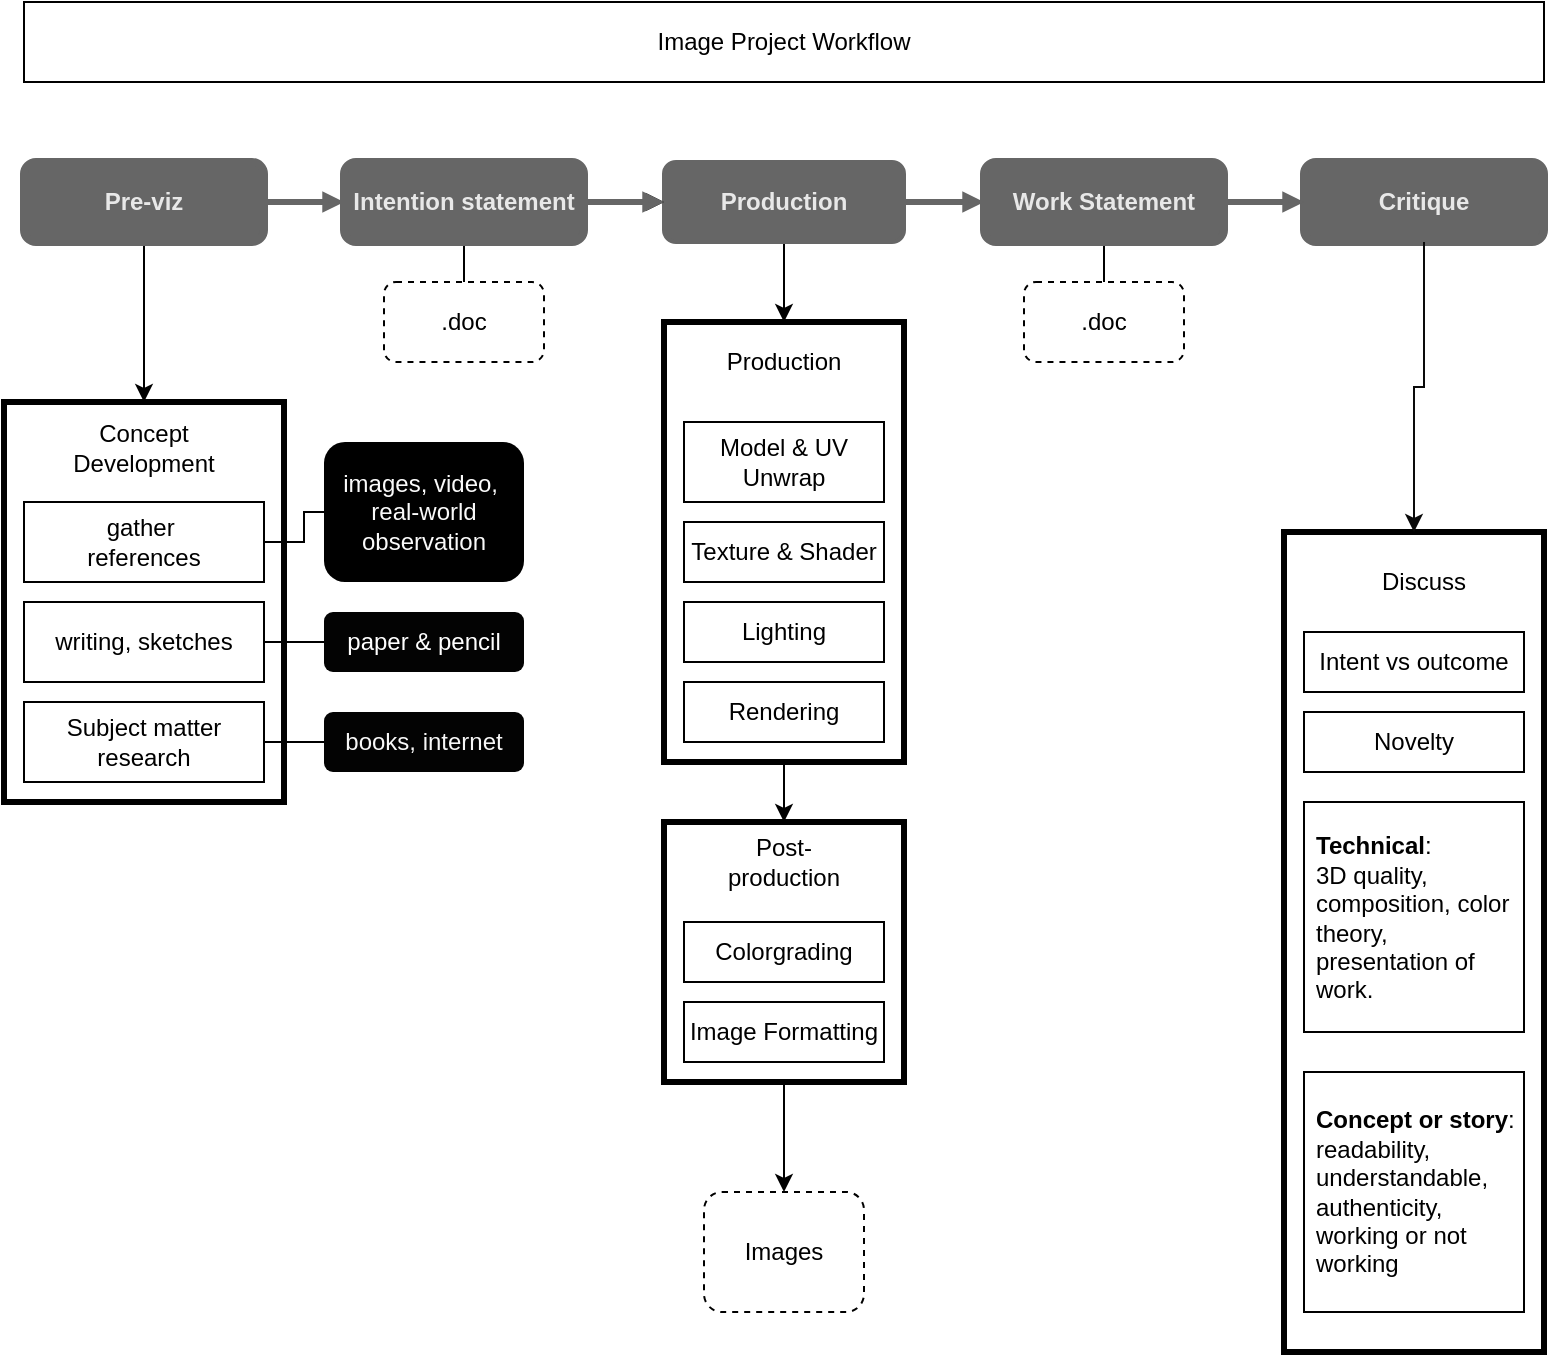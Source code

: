 <mxfile version="24.7.14">
  <diagram name="Page-1" id="ZaHz7pkHLACxlTyG6I-X">
    <mxGraphModel dx="1018" dy="712" grid="1" gridSize="10" guides="1" tooltips="1" connect="1" arrows="1" fold="1" page="1" pageScale="1" pageWidth="850" pageHeight="1100" math="0" shadow="0">
      <root>
        <mxCell id="0" />
        <mxCell id="1" parent="0" />
        <mxCell id="DtSaOkqhzlqooKWDMb_B-50" value="" style="rounded=0;whiteSpace=wrap;html=1;strokeWidth=3;" vertex="1" parent="1">
          <mxGeometry x="710" y="345" width="130" height="410" as="geometry" />
        </mxCell>
        <mxCell id="DtSaOkqhzlqooKWDMb_B-4" value="Image Project Workflow" style="whiteSpace=wrap;html=1;" vertex="1" parent="1">
          <mxGeometry x="80" y="80" width="760" height="40" as="geometry" />
        </mxCell>
        <mxCell id="DtSaOkqhzlqooKWDMb_B-23" style="edgeStyle=orthogonalEdgeStyle;rounded=0;orthogonalLoop=1;jettySize=auto;html=1;exitX=1;exitY=0.5;exitDx=0;exitDy=0;entryX=0;entryY=0.5;entryDx=0;entryDy=0;strokeWidth=3;endArrow=block;endFill=1;endSize=3;startSize=3;strokeColor=#666666;" edge="1" parent="1" source="DtSaOkqhzlqooKWDMb_B-5" target="DtSaOkqhzlqooKWDMb_B-16">
          <mxGeometry relative="1" as="geometry" />
        </mxCell>
        <mxCell id="DtSaOkqhzlqooKWDMb_B-74" value="" style="edgeStyle=orthogonalEdgeStyle;rounded=0;orthogonalLoop=1;jettySize=auto;html=1;entryX=0.5;entryY=0;entryDx=0;entryDy=0;" edge="1" parent="1" source="DtSaOkqhzlqooKWDMb_B-5" target="DtSaOkqhzlqooKWDMb_B-94">
          <mxGeometry relative="1" as="geometry">
            <mxPoint x="140" y="240.0" as="targetPoint" />
          </mxGeometry>
        </mxCell>
        <mxCell id="DtSaOkqhzlqooKWDMb_B-5" value="Pre-viz" style="whiteSpace=wrap;html=1;rounded=1;shadow=0;glass=0;strokeWidth=4;strokeColor=#666666;fontStyle=1;fillColor=#666666;fontColor=#E8E8E8;" vertex="1" parent="1">
          <mxGeometry x="80" y="160" width="120" height="40" as="geometry" />
        </mxCell>
        <mxCell id="DtSaOkqhzlqooKWDMb_B-27" style="edgeStyle=orthogonalEdgeStyle;rounded=0;orthogonalLoop=1;jettySize=auto;html=1;exitX=1;exitY=0.5;exitDx=0;exitDy=0;strokeWidth=3;endArrow=block;endFill=1;endSize=3;startSize=3;strokeColor=#666666;" edge="1" parent="1" source="DtSaOkqhzlqooKWDMb_B-6" target="DtSaOkqhzlqooKWDMb_B-17">
          <mxGeometry relative="1" as="geometry" />
        </mxCell>
        <mxCell id="DtSaOkqhzlqooKWDMb_B-80" style="edgeStyle=orthogonalEdgeStyle;rounded=0;orthogonalLoop=1;jettySize=auto;html=1;exitX=0.5;exitY=1;exitDx=0;exitDy=0;entryX=0.5;entryY=0;entryDx=0;entryDy=0;" edge="1" parent="1" source="DtSaOkqhzlqooKWDMb_B-6" target="DtSaOkqhzlqooKWDMb_B-75">
          <mxGeometry relative="1" as="geometry" />
        </mxCell>
        <mxCell id="DtSaOkqhzlqooKWDMb_B-6" value="Production" style="whiteSpace=wrap;html=1;strokeWidth=2;strokeColor=#666666;fontStyle=1;fillColor=#666666;rounded=1;fontColor=#E8E8E8;" vertex="1" parent="1">
          <mxGeometry x="400" y="160" width="120" height="40" as="geometry" />
        </mxCell>
        <mxCell id="DtSaOkqhzlqooKWDMb_B-7" value="Critique" style="whiteSpace=wrap;html=1;shadow=0;glass=0;rounded=1;strokeWidth=4;strokeColor=#666666;fontStyle=1;fillColor=#666666;fontColor=#E8E8E8;" vertex="1" parent="1">
          <mxGeometry x="720" y="160" width="120" height="40" as="geometry" />
        </mxCell>
        <mxCell id="DtSaOkqhzlqooKWDMb_B-24" style="edgeStyle=orthogonalEdgeStyle;rounded=0;orthogonalLoop=1;jettySize=auto;html=1;exitX=1;exitY=0.5;exitDx=0;exitDy=0;entryX=0;entryY=0.5;entryDx=0;entryDy=0;" edge="1" parent="1" source="DtSaOkqhzlqooKWDMb_B-16" target="DtSaOkqhzlqooKWDMb_B-6">
          <mxGeometry relative="1" as="geometry" />
        </mxCell>
        <mxCell id="DtSaOkqhzlqooKWDMb_B-44" value="" style="edgeStyle=orthogonalEdgeStyle;rounded=0;orthogonalLoop=1;jettySize=auto;html=1;endArrow=none;endFill=0;" edge="1" parent="1" source="DtSaOkqhzlqooKWDMb_B-16" target="DtSaOkqhzlqooKWDMb_B-43">
          <mxGeometry relative="1" as="geometry" />
        </mxCell>
        <mxCell id="DtSaOkqhzlqooKWDMb_B-73" value="" style="edgeStyle=orthogonalEdgeStyle;rounded=0;orthogonalLoop=1;jettySize=auto;html=1;strokeWidth=3;endArrow=block;endFill=1;endSize=3;startSize=3;strokeColor=#666666;" edge="1" parent="1" source="DtSaOkqhzlqooKWDMb_B-16" target="DtSaOkqhzlqooKWDMb_B-6">
          <mxGeometry relative="1" as="geometry" />
        </mxCell>
        <mxCell id="DtSaOkqhzlqooKWDMb_B-16" value="Intention statement" style="whiteSpace=wrap;html=1;shadow=0;glass=0;rounded=1;strokeWidth=4;strokeColor=#666666;fontStyle=1;fillColor=#666666;fontColor=#E8E8E8;" vertex="1" parent="1">
          <mxGeometry x="240" y="160" width="120" height="40" as="geometry" />
        </mxCell>
        <mxCell id="DtSaOkqhzlqooKWDMb_B-28" style="edgeStyle=orthogonalEdgeStyle;rounded=0;orthogonalLoop=1;jettySize=auto;html=1;exitX=1;exitY=0.5;exitDx=0;exitDy=0;entryX=0;entryY=0.5;entryDx=0;entryDy=0;strokeWidth=3;endArrow=block;endFill=1;endSize=3;startSize=3;strokeColor=#666666;" edge="1" parent="1" source="DtSaOkqhzlqooKWDMb_B-17" target="DtSaOkqhzlqooKWDMb_B-7">
          <mxGeometry relative="1" as="geometry" />
        </mxCell>
        <mxCell id="DtSaOkqhzlqooKWDMb_B-47" style="edgeStyle=orthogonalEdgeStyle;rounded=0;orthogonalLoop=1;jettySize=auto;html=1;exitX=0.5;exitY=1;exitDx=0;exitDy=0;entryX=0.5;entryY=0;entryDx=0;entryDy=0;endArrow=none;endFill=0;" edge="1" parent="1" source="DtSaOkqhzlqooKWDMb_B-17" target="DtSaOkqhzlqooKWDMb_B-46">
          <mxGeometry relative="1" as="geometry" />
        </mxCell>
        <mxCell id="DtSaOkqhzlqooKWDMb_B-17" value="Work Statement" style="whiteSpace=wrap;html=1;shadow=0;glass=0;rounded=1;strokeWidth=4;strokeColor=#666666;fontStyle=1;fillColor=#666666;fontColor=#E8E8E8;" vertex="1" parent="1">
          <mxGeometry x="560" y="160" width="120" height="40" as="geometry" />
        </mxCell>
        <mxCell id="DtSaOkqhzlqooKWDMb_B-43" value=".doc" style="rounded=1;whiteSpace=wrap;html=1;shadow=0;dashed=1;" vertex="1" parent="1">
          <mxGeometry x="260" y="220" width="80" height="40" as="geometry" />
        </mxCell>
        <mxCell id="DtSaOkqhzlqooKWDMb_B-46" value=".doc" style="rounded=1;whiteSpace=wrap;html=1;shadow=0;dashed=1;" vertex="1" parent="1">
          <mxGeometry x="580" y="220" width="80" height="40" as="geometry" />
        </mxCell>
        <mxCell id="DtSaOkqhzlqooKWDMb_B-72" style="edgeStyle=orthogonalEdgeStyle;rounded=0;orthogonalLoop=1;jettySize=auto;html=1;exitX=0.5;exitY=1;exitDx=0;exitDy=0;entryX=0.5;entryY=0;entryDx=0;entryDy=0;" edge="1" parent="1" source="DtSaOkqhzlqooKWDMb_B-83" target="DtSaOkqhzlqooKWDMb_B-71">
          <mxGeometry relative="1" as="geometry">
            <mxPoint x="460" y="640" as="sourcePoint" />
            <Array as="points" />
          </mxGeometry>
        </mxCell>
        <mxCell id="DtSaOkqhzlqooKWDMb_B-52" value="&lt;b&gt;Technical&lt;/b&gt;:&amp;nbsp;&lt;div&gt;3D quality,&amp;nbsp; composition, color theory, presentation of work.&lt;/div&gt;" style="whiteSpace=wrap;html=1;align=left;spacingLeft=4;" vertex="1" parent="1">
          <mxGeometry x="720" y="480" width="110" height="115" as="geometry" />
        </mxCell>
        <mxCell id="DtSaOkqhzlqooKWDMb_B-53" value="&lt;b&gt;Concept or story&lt;/b&gt;: readability, understandable, authenticity, working or not working" style="whiteSpace=wrap;html=1;align=left;spacingLeft=4;" vertex="1" parent="1">
          <mxGeometry x="720" y="615" width="110" height="120" as="geometry" />
        </mxCell>
        <mxCell id="DtSaOkqhzlqooKWDMb_B-54" value="Intent vs outcome" style="whiteSpace=wrap;html=1;" vertex="1" parent="1">
          <mxGeometry x="720" y="395" width="110" height="30" as="geometry" />
        </mxCell>
        <mxCell id="DtSaOkqhzlqooKWDMb_B-56" value="Discuss" style="text;html=1;align=center;verticalAlign=middle;whiteSpace=wrap;rounded=0;" vertex="1" parent="1">
          <mxGeometry x="750" y="355" width="60" height="30" as="geometry" />
        </mxCell>
        <mxCell id="DtSaOkqhzlqooKWDMb_B-57" style="edgeStyle=orthogonalEdgeStyle;rounded=0;orthogonalLoop=1;jettySize=auto;html=1;exitX=0.5;exitY=1;exitDx=0;exitDy=0;entryX=0.5;entryY=0;entryDx=0;entryDy=0;strokeWidth=1;strokeColor=#0A0A0A;" edge="1" parent="1" source="DtSaOkqhzlqooKWDMb_B-7" target="DtSaOkqhzlqooKWDMb_B-50">
          <mxGeometry relative="1" as="geometry">
            <mxPoint x="680" y="260" as="sourcePoint" />
            <mxPoint x="680" y="300" as="targetPoint" />
          </mxGeometry>
        </mxCell>
        <mxCell id="DtSaOkqhzlqooKWDMb_B-71" value="Images" style="rounded=1;whiteSpace=wrap;html=1;shadow=0;dashed=1;" vertex="1" parent="1">
          <mxGeometry x="420" y="675" width="80" height="60" as="geometry" />
        </mxCell>
        <mxCell id="DtSaOkqhzlqooKWDMb_B-89" style="edgeStyle=orthogonalEdgeStyle;rounded=0;orthogonalLoop=1;jettySize=auto;html=1;exitX=0.5;exitY=1;exitDx=0;exitDy=0;entryX=0.5;entryY=0;entryDx=0;entryDy=0;" edge="1" parent="1" source="DtSaOkqhzlqooKWDMb_B-75" target="DtSaOkqhzlqooKWDMb_B-83">
          <mxGeometry relative="1" as="geometry" />
        </mxCell>
        <mxCell id="DtSaOkqhzlqooKWDMb_B-75" value="" style="rounded=0;whiteSpace=wrap;html=1;strokeWidth=3;" vertex="1" parent="1">
          <mxGeometry x="400" y="240" width="120" height="220" as="geometry" />
        </mxCell>
        <mxCell id="DtSaOkqhzlqooKWDMb_B-76" value="Model &amp;amp; UV Unwrap" style="rounded=0;whiteSpace=wrap;html=1;strokeWidth=1;" vertex="1" parent="1">
          <mxGeometry x="410" y="290" width="100" height="40" as="geometry" />
        </mxCell>
        <mxCell id="DtSaOkqhzlqooKWDMb_B-77" value="Texture &amp;amp; Shader" style="rounded=0;whiteSpace=wrap;html=1;strokeWidth=1;" vertex="1" parent="1">
          <mxGeometry x="410" y="340" width="100" height="30" as="geometry" />
        </mxCell>
        <mxCell id="DtSaOkqhzlqooKWDMb_B-78" value="Lighting" style="rounded=0;whiteSpace=wrap;html=1;strokeWidth=1;" vertex="1" parent="1">
          <mxGeometry x="410" y="380" width="100" height="30" as="geometry" />
        </mxCell>
        <mxCell id="DtSaOkqhzlqooKWDMb_B-79" value="Rendering" style="rounded=0;whiteSpace=wrap;html=1;strokeWidth=1;" vertex="1" parent="1">
          <mxGeometry x="410" y="420" width="100" height="30" as="geometry" />
        </mxCell>
        <mxCell id="DtSaOkqhzlqooKWDMb_B-82" value="Production" style="text;html=1;align=center;verticalAlign=middle;whiteSpace=wrap;rounded=0;" vertex="1" parent="1">
          <mxGeometry x="430" y="245" width="60" height="30" as="geometry" />
        </mxCell>
        <mxCell id="DtSaOkqhzlqooKWDMb_B-83" value="" style="rounded=0;whiteSpace=wrap;html=1;strokeWidth=3;" vertex="1" parent="1">
          <mxGeometry x="400" y="490" width="120" height="130" as="geometry" />
        </mxCell>
        <mxCell id="DtSaOkqhzlqooKWDMb_B-85" value="Post-production" style="text;html=1;align=center;verticalAlign=middle;whiteSpace=wrap;rounded=0;" vertex="1" parent="1">
          <mxGeometry x="430" y="495" width="60" height="30" as="geometry" />
        </mxCell>
        <mxCell id="DtSaOkqhzlqooKWDMb_B-86" value="&lt;div&gt;Colorgrading&lt;/div&gt;" style="whiteSpace=wrap;html=1;rounded=0;strokeWidth=1;" vertex="1" parent="1">
          <mxGeometry x="410" y="540" width="100" height="30" as="geometry" />
        </mxCell>
        <mxCell id="DtSaOkqhzlqooKWDMb_B-88" value="&lt;div&gt;Image Formatting&lt;/div&gt;" style="whiteSpace=wrap;html=1;rounded=0;strokeWidth=1;" vertex="1" parent="1">
          <mxGeometry x="410" y="580" width="100" height="30" as="geometry" />
        </mxCell>
        <mxCell id="DtSaOkqhzlqooKWDMb_B-94" value="" style="rounded=0;whiteSpace=wrap;html=1;strokeWidth=3;" vertex="1" parent="1">
          <mxGeometry x="70" y="280" width="140" height="200" as="geometry" />
        </mxCell>
        <mxCell id="DtSaOkqhzlqooKWDMb_B-95" value="Concept Development" style="text;html=1;align=center;verticalAlign=middle;whiteSpace=wrap;rounded=0;" vertex="1" parent="1">
          <mxGeometry x="80" y="285" width="120" height="35" as="geometry" />
        </mxCell>
        <mxCell id="DtSaOkqhzlqooKWDMb_B-100" style="edgeStyle=orthogonalEdgeStyle;rounded=0;orthogonalLoop=1;jettySize=auto;html=1;exitX=1;exitY=0.5;exitDx=0;exitDy=0;entryX=0;entryY=0.5;entryDx=0;entryDy=0;endArrow=none;endFill=0;" edge="1" parent="1" source="DtSaOkqhzlqooKWDMb_B-96" target="DtSaOkqhzlqooKWDMb_B-99">
          <mxGeometry relative="1" as="geometry" />
        </mxCell>
        <mxCell id="DtSaOkqhzlqooKWDMb_B-96" value="Subject matter research" style="rounded=0;whiteSpace=wrap;html=1;strokeWidth=1;strokeColor=default;align=center;verticalAlign=middle;fontFamily=Helvetica;fontSize=12;fontColor=default;fillColor=default;" vertex="1" parent="1">
          <mxGeometry x="80" y="430" width="120" height="40" as="geometry" />
        </mxCell>
        <mxCell id="DtSaOkqhzlqooKWDMb_B-102" style="edgeStyle=orthogonalEdgeStyle;rounded=0;orthogonalLoop=1;jettySize=auto;html=1;exitX=1;exitY=0.5;exitDx=0;exitDy=0;entryX=0;entryY=0.5;entryDx=0;entryDy=0;strokeColor=default;align=center;verticalAlign=middle;fontFamily=Helvetica;fontSize=11;fontColor=default;labelBackgroundColor=default;endArrow=none;endFill=0;" edge="1" parent="1" source="DtSaOkqhzlqooKWDMb_B-97" target="DtSaOkqhzlqooKWDMb_B-101">
          <mxGeometry relative="1" as="geometry" />
        </mxCell>
        <mxCell id="DtSaOkqhzlqooKWDMb_B-97" value="writing, sketches" style="rounded=0;whiteSpace=wrap;html=1;strokeWidth=1;strokeColor=default;align=center;verticalAlign=middle;fontFamily=Helvetica;fontSize=12;fontColor=default;fillColor=default;" vertex="1" parent="1">
          <mxGeometry x="80" y="380" width="120" height="40" as="geometry" />
        </mxCell>
        <mxCell id="DtSaOkqhzlqooKWDMb_B-104" style="edgeStyle=orthogonalEdgeStyle;rounded=0;orthogonalLoop=1;jettySize=auto;html=1;exitX=1;exitY=0.5;exitDx=0;exitDy=0;entryX=0;entryY=0.5;entryDx=0;entryDy=0;strokeColor=default;align=center;verticalAlign=middle;fontFamily=Helvetica;fontSize=11;fontColor=default;labelBackgroundColor=default;endArrow=none;endFill=0;" edge="1" parent="1" source="DtSaOkqhzlqooKWDMb_B-98" target="DtSaOkqhzlqooKWDMb_B-103">
          <mxGeometry relative="1" as="geometry">
            <Array as="points">
              <mxPoint x="220" y="350" />
              <mxPoint x="220" y="335" />
            </Array>
          </mxGeometry>
        </mxCell>
        <mxCell id="DtSaOkqhzlqooKWDMb_B-98" value="gather&amp;nbsp;&lt;div&gt;references&lt;/div&gt;" style="rounded=0;whiteSpace=wrap;html=1;strokeWidth=1;strokeColor=default;align=center;verticalAlign=middle;fontFamily=Helvetica;fontSize=12;fontColor=default;fillColor=default;" vertex="1" parent="1">
          <mxGeometry x="80" y="330" width="120" height="40" as="geometry" />
        </mxCell>
        <mxCell id="DtSaOkqhzlqooKWDMb_B-99" value="books, internet" style="rounded=1;whiteSpace=wrap;html=1;shadow=0;dashed=1;fontColor=#F7F7F7;strokeColor=none;fillColor=#030303;" vertex="1" parent="1">
          <mxGeometry x="230" y="435" width="100" height="30" as="geometry" />
        </mxCell>
        <mxCell id="DtSaOkqhzlqooKWDMb_B-101" value="paper &amp;amp; pencil" style="rounded=1;whiteSpace=wrap;html=1;shadow=0;dashed=1;strokeColor=none;fillColor=#030303;fontColor=#FFFFFF;" vertex="1" parent="1">
          <mxGeometry x="230" y="385" width="100" height="30" as="geometry" />
        </mxCell>
        <mxCell id="DtSaOkqhzlqooKWDMb_B-103" value="images, video,&amp;nbsp;&lt;div&gt;real-world observation&lt;/div&gt;" style="rounded=1;whiteSpace=wrap;html=1;shadow=0;strokeColor=none;fillColor=#000000;fontColor=#FAFAFA;" vertex="1" parent="1">
          <mxGeometry x="230" y="300" width="100" height="70" as="geometry" />
        </mxCell>
        <mxCell id="DtSaOkqhzlqooKWDMb_B-106" value="Novelty" style="whiteSpace=wrap;html=1;" vertex="1" parent="1">
          <mxGeometry x="720" y="435" width="110" height="30" as="geometry" />
        </mxCell>
      </root>
    </mxGraphModel>
  </diagram>
</mxfile>
